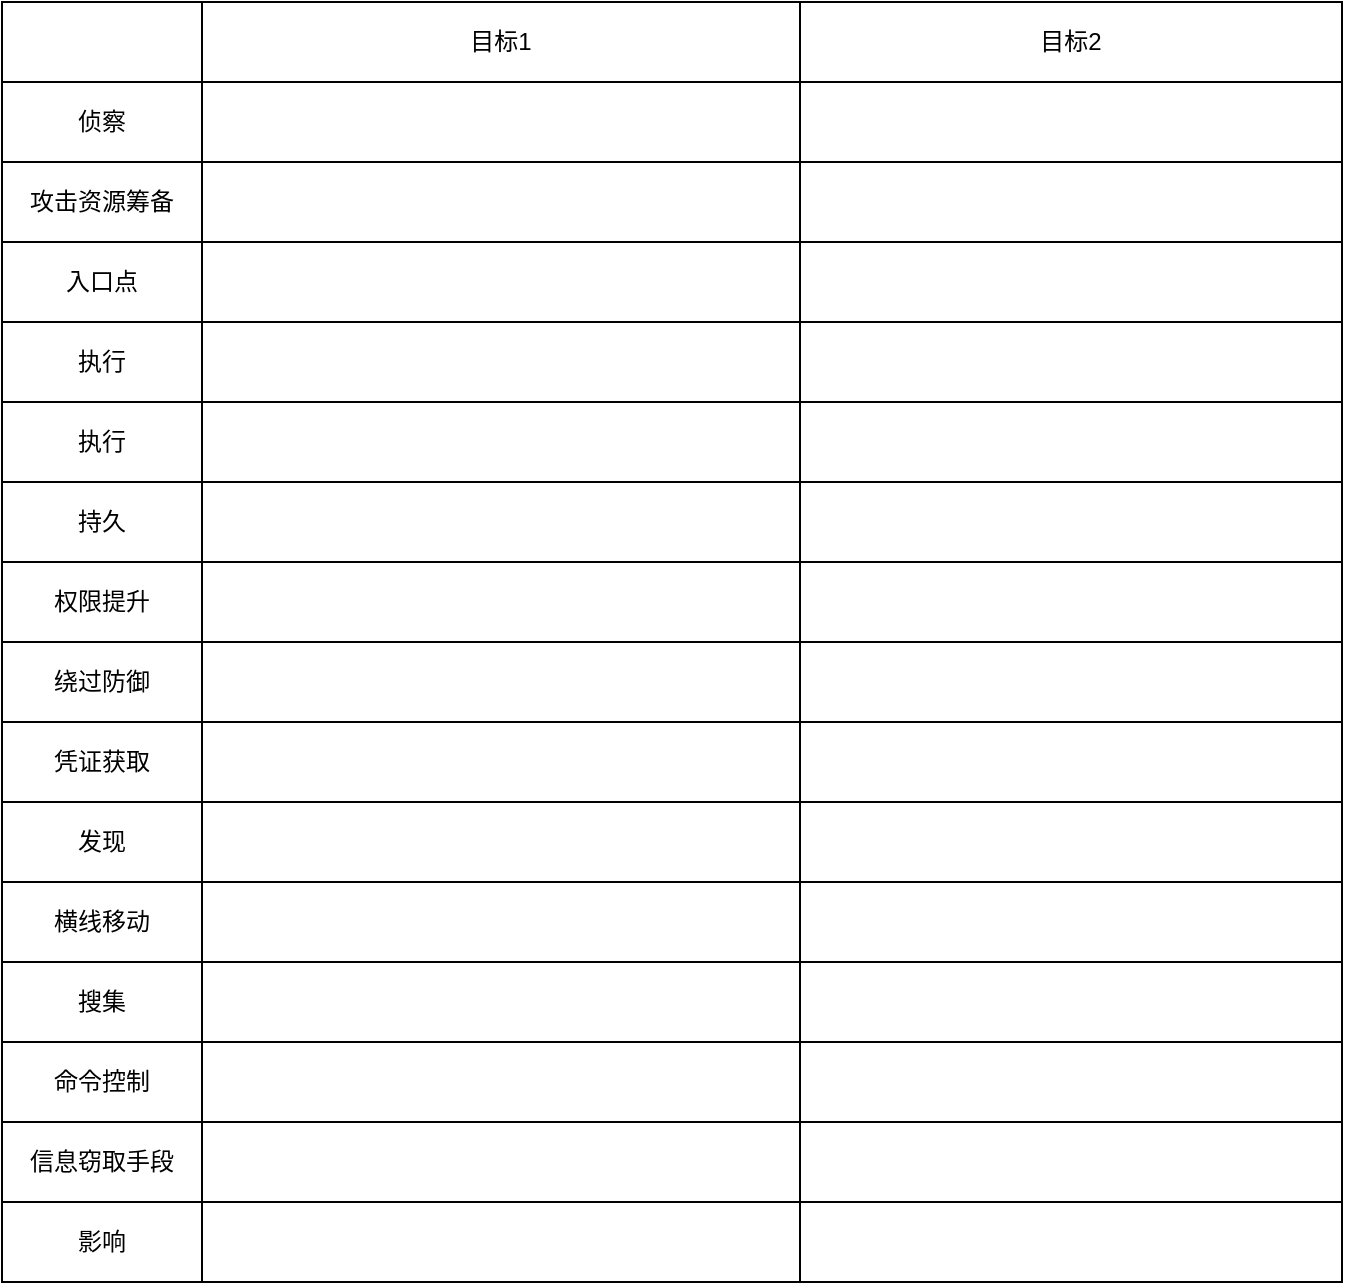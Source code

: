 <mxfile version="21.0.6" type="github">
  <diagram name="第 1 页" id="f9lIStY68VFxgaeeXOex">
    <mxGraphModel dx="1252" dy="1884" grid="1" gridSize="10" guides="1" tooltips="1" connect="1" arrows="1" fold="1" page="1" pageScale="1" pageWidth="827" pageHeight="1169" math="0" shadow="0">
      <root>
        <mxCell id="0" />
        <mxCell id="1" parent="0" />
        <mxCell id="gao_oj5QHQ_gCxG6J7-x-1" value="" style="rounded=0;whiteSpace=wrap;html=1;fontSize=17;" vertex="1" parent="1">
          <mxGeometry x="120" y="-510" width="670" height="640" as="geometry" />
        </mxCell>
        <mxCell id="gao_oj5QHQ_gCxG6J7-x-2" value="" style="shape=table;startSize=0;container=1;collapsible=0;childLayout=tableLayout;" vertex="1" parent="1">
          <mxGeometry x="120" y="-510" width="670" height="640" as="geometry" />
        </mxCell>
        <mxCell id="gao_oj5QHQ_gCxG6J7-x-3" value="" style="shape=tableRow;horizontal=0;startSize=0;swimlaneHead=0;swimlaneBody=0;strokeColor=inherit;top=0;left=0;bottom=0;right=0;collapsible=0;dropTarget=0;fillColor=none;points=[[0,0.5],[1,0.5]];portConstraint=eastwest;" vertex="1" parent="gao_oj5QHQ_gCxG6J7-x-2">
          <mxGeometry width="670" height="40" as="geometry" />
        </mxCell>
        <mxCell id="gao_oj5QHQ_gCxG6J7-x-4" value="" style="shape=partialRectangle;html=1;whiteSpace=wrap;connectable=0;strokeColor=inherit;overflow=hidden;fillColor=none;top=0;left=0;bottom=0;right=0;pointerEvents=1;" vertex="1" parent="gao_oj5QHQ_gCxG6J7-x-3">
          <mxGeometry width="100" height="40" as="geometry">
            <mxRectangle width="100" height="40" as="alternateBounds" />
          </mxGeometry>
        </mxCell>
        <mxCell id="gao_oj5QHQ_gCxG6J7-x-5" value="目标1" style="shape=partialRectangle;html=1;whiteSpace=wrap;connectable=0;strokeColor=inherit;overflow=hidden;fillColor=none;top=0;left=0;bottom=0;right=0;pointerEvents=1;" vertex="1" parent="gao_oj5QHQ_gCxG6J7-x-3">
          <mxGeometry x="100" width="299" height="40" as="geometry">
            <mxRectangle width="299" height="40" as="alternateBounds" />
          </mxGeometry>
        </mxCell>
        <mxCell id="gao_oj5QHQ_gCxG6J7-x-6" value="目标2" style="shape=partialRectangle;html=1;whiteSpace=wrap;connectable=0;strokeColor=inherit;overflow=hidden;fillColor=none;top=0;left=0;bottom=0;right=0;pointerEvents=1;" vertex="1" parent="gao_oj5QHQ_gCxG6J7-x-3">
          <mxGeometry x="399" width="271" height="40" as="geometry">
            <mxRectangle width="271" height="40" as="alternateBounds" />
          </mxGeometry>
        </mxCell>
        <mxCell id="gao_oj5QHQ_gCxG6J7-x-7" value="" style="shape=tableRow;horizontal=0;startSize=0;swimlaneHead=0;swimlaneBody=0;strokeColor=inherit;top=0;left=0;bottom=0;right=0;collapsible=0;dropTarget=0;fillColor=none;points=[[0,0.5],[1,0.5]];portConstraint=eastwest;" vertex="1" parent="gao_oj5QHQ_gCxG6J7-x-2">
          <mxGeometry y="40" width="670" height="40" as="geometry" />
        </mxCell>
        <mxCell id="gao_oj5QHQ_gCxG6J7-x-8" value="侦察" style="shape=partialRectangle;html=1;whiteSpace=wrap;connectable=0;strokeColor=inherit;overflow=hidden;fillColor=none;top=0;left=0;bottom=0;right=0;pointerEvents=1;" vertex="1" parent="gao_oj5QHQ_gCxG6J7-x-7">
          <mxGeometry width="100" height="40" as="geometry">
            <mxRectangle width="100" height="40" as="alternateBounds" />
          </mxGeometry>
        </mxCell>
        <mxCell id="gao_oj5QHQ_gCxG6J7-x-9" value="" style="shape=partialRectangle;html=1;whiteSpace=wrap;connectable=0;strokeColor=inherit;overflow=hidden;fillColor=none;top=0;left=0;bottom=0;right=0;pointerEvents=1;" vertex="1" parent="gao_oj5QHQ_gCxG6J7-x-7">
          <mxGeometry x="100" width="299" height="40" as="geometry">
            <mxRectangle width="299" height="40" as="alternateBounds" />
          </mxGeometry>
        </mxCell>
        <mxCell id="gao_oj5QHQ_gCxG6J7-x-10" value="" style="shape=partialRectangle;html=1;whiteSpace=wrap;connectable=0;strokeColor=inherit;overflow=hidden;fillColor=none;top=0;left=0;bottom=0;right=0;pointerEvents=1;" vertex="1" parent="gao_oj5QHQ_gCxG6J7-x-7">
          <mxGeometry x="399" width="271" height="40" as="geometry">
            <mxRectangle width="271" height="40" as="alternateBounds" />
          </mxGeometry>
        </mxCell>
        <mxCell id="gao_oj5QHQ_gCxG6J7-x-11" value="" style="shape=tableRow;horizontal=0;startSize=0;swimlaneHead=0;swimlaneBody=0;strokeColor=inherit;top=0;left=0;bottom=0;right=0;collapsible=0;dropTarget=0;fillColor=none;points=[[0,0.5],[1,0.5]];portConstraint=eastwest;" vertex="1" parent="gao_oj5QHQ_gCxG6J7-x-2">
          <mxGeometry y="80" width="670" height="40" as="geometry" />
        </mxCell>
        <mxCell id="gao_oj5QHQ_gCxG6J7-x-12" value="攻击资源筹备" style="shape=partialRectangle;html=1;whiteSpace=wrap;connectable=0;strokeColor=inherit;overflow=hidden;fillColor=none;top=0;left=0;bottom=0;right=0;pointerEvents=1;" vertex="1" parent="gao_oj5QHQ_gCxG6J7-x-11">
          <mxGeometry width="100" height="40" as="geometry">
            <mxRectangle width="100" height="40" as="alternateBounds" />
          </mxGeometry>
        </mxCell>
        <mxCell id="gao_oj5QHQ_gCxG6J7-x-13" value="" style="shape=partialRectangle;html=1;whiteSpace=wrap;connectable=0;strokeColor=inherit;overflow=hidden;fillColor=none;top=0;left=0;bottom=0;right=0;pointerEvents=1;" vertex="1" parent="gao_oj5QHQ_gCxG6J7-x-11">
          <mxGeometry x="100" width="299" height="40" as="geometry">
            <mxRectangle width="299" height="40" as="alternateBounds" />
          </mxGeometry>
        </mxCell>
        <mxCell id="gao_oj5QHQ_gCxG6J7-x-14" value="" style="shape=partialRectangle;html=1;whiteSpace=wrap;connectable=0;strokeColor=inherit;overflow=hidden;fillColor=none;top=0;left=0;bottom=0;right=0;pointerEvents=1;" vertex="1" parent="gao_oj5QHQ_gCxG6J7-x-11">
          <mxGeometry x="399" width="271" height="40" as="geometry">
            <mxRectangle width="271" height="40" as="alternateBounds" />
          </mxGeometry>
        </mxCell>
        <mxCell id="gao_oj5QHQ_gCxG6J7-x-15" value="" style="shape=tableRow;horizontal=0;startSize=0;swimlaneHead=0;swimlaneBody=0;strokeColor=inherit;top=0;left=0;bottom=0;right=0;collapsible=0;dropTarget=0;fillColor=none;points=[[0,0.5],[1,0.5]];portConstraint=eastwest;" vertex="1" parent="gao_oj5QHQ_gCxG6J7-x-2">
          <mxGeometry y="120" width="670" height="40" as="geometry" />
        </mxCell>
        <mxCell id="gao_oj5QHQ_gCxG6J7-x-16" value="入口点" style="shape=partialRectangle;html=1;whiteSpace=wrap;connectable=0;strokeColor=inherit;overflow=hidden;fillColor=none;top=0;left=0;bottom=0;right=0;pointerEvents=1;" vertex="1" parent="gao_oj5QHQ_gCxG6J7-x-15">
          <mxGeometry width="100" height="40" as="geometry">
            <mxRectangle width="100" height="40" as="alternateBounds" />
          </mxGeometry>
        </mxCell>
        <mxCell id="gao_oj5QHQ_gCxG6J7-x-17" value="" style="shape=partialRectangle;html=1;whiteSpace=wrap;connectable=0;strokeColor=inherit;overflow=hidden;fillColor=none;top=0;left=0;bottom=0;right=0;pointerEvents=1;" vertex="1" parent="gao_oj5QHQ_gCxG6J7-x-15">
          <mxGeometry x="100" width="299" height="40" as="geometry">
            <mxRectangle width="299" height="40" as="alternateBounds" />
          </mxGeometry>
        </mxCell>
        <mxCell id="gao_oj5QHQ_gCxG6J7-x-18" value="" style="shape=partialRectangle;html=1;whiteSpace=wrap;connectable=0;strokeColor=inherit;overflow=hidden;fillColor=none;top=0;left=0;bottom=0;right=0;pointerEvents=1;" vertex="1" parent="gao_oj5QHQ_gCxG6J7-x-15">
          <mxGeometry x="399" width="271" height="40" as="geometry">
            <mxRectangle width="271" height="40" as="alternateBounds" />
          </mxGeometry>
        </mxCell>
        <mxCell id="gao_oj5QHQ_gCxG6J7-x-19" value="" style="shape=tableRow;horizontal=0;startSize=0;swimlaneHead=0;swimlaneBody=0;strokeColor=inherit;top=0;left=0;bottom=0;right=0;collapsible=0;dropTarget=0;fillColor=none;points=[[0,0.5],[1,0.5]];portConstraint=eastwest;" vertex="1" parent="gao_oj5QHQ_gCxG6J7-x-2">
          <mxGeometry y="160" width="670" height="40" as="geometry" />
        </mxCell>
        <mxCell id="gao_oj5QHQ_gCxG6J7-x-20" value="执行" style="shape=partialRectangle;html=1;whiteSpace=wrap;connectable=0;strokeColor=inherit;overflow=hidden;fillColor=none;top=0;left=0;bottom=0;right=0;pointerEvents=1;" vertex="1" parent="gao_oj5QHQ_gCxG6J7-x-19">
          <mxGeometry width="100" height="40" as="geometry">
            <mxRectangle width="100" height="40" as="alternateBounds" />
          </mxGeometry>
        </mxCell>
        <mxCell id="gao_oj5QHQ_gCxG6J7-x-21" value="" style="shape=partialRectangle;html=1;whiteSpace=wrap;connectable=0;strokeColor=inherit;overflow=hidden;fillColor=none;top=0;left=0;bottom=0;right=0;pointerEvents=1;" vertex="1" parent="gao_oj5QHQ_gCxG6J7-x-19">
          <mxGeometry x="100" width="299" height="40" as="geometry">
            <mxRectangle width="299" height="40" as="alternateBounds" />
          </mxGeometry>
        </mxCell>
        <mxCell id="gao_oj5QHQ_gCxG6J7-x-22" value="" style="shape=partialRectangle;html=1;whiteSpace=wrap;connectable=0;strokeColor=inherit;overflow=hidden;fillColor=none;top=0;left=0;bottom=0;right=0;pointerEvents=1;" vertex="1" parent="gao_oj5QHQ_gCxG6J7-x-19">
          <mxGeometry x="399" width="271" height="40" as="geometry">
            <mxRectangle width="271" height="40" as="alternateBounds" />
          </mxGeometry>
        </mxCell>
        <mxCell id="gao_oj5QHQ_gCxG6J7-x-23" value="" style="shape=tableRow;horizontal=0;startSize=0;swimlaneHead=0;swimlaneBody=0;strokeColor=inherit;top=0;left=0;bottom=0;right=0;collapsible=0;dropTarget=0;fillColor=none;points=[[0,0.5],[1,0.5]];portConstraint=eastwest;" vertex="1" parent="gao_oj5QHQ_gCxG6J7-x-2">
          <mxGeometry y="200" width="670" height="40" as="geometry" />
        </mxCell>
        <mxCell id="gao_oj5QHQ_gCxG6J7-x-24" value="执行" style="shape=partialRectangle;html=1;whiteSpace=wrap;connectable=0;strokeColor=inherit;overflow=hidden;fillColor=none;top=0;left=0;bottom=0;right=0;pointerEvents=1;" vertex="1" parent="gao_oj5QHQ_gCxG6J7-x-23">
          <mxGeometry width="100" height="40" as="geometry">
            <mxRectangle width="100" height="40" as="alternateBounds" />
          </mxGeometry>
        </mxCell>
        <mxCell id="gao_oj5QHQ_gCxG6J7-x-25" value="" style="shape=partialRectangle;html=1;whiteSpace=wrap;connectable=0;strokeColor=inherit;overflow=hidden;fillColor=none;top=0;left=0;bottom=0;right=0;pointerEvents=1;" vertex="1" parent="gao_oj5QHQ_gCxG6J7-x-23">
          <mxGeometry x="100" width="299" height="40" as="geometry">
            <mxRectangle width="299" height="40" as="alternateBounds" />
          </mxGeometry>
        </mxCell>
        <mxCell id="gao_oj5QHQ_gCxG6J7-x-26" value="" style="shape=partialRectangle;html=1;whiteSpace=wrap;connectable=0;strokeColor=inherit;overflow=hidden;fillColor=none;top=0;left=0;bottom=0;right=0;pointerEvents=1;" vertex="1" parent="gao_oj5QHQ_gCxG6J7-x-23">
          <mxGeometry x="399" width="271" height="40" as="geometry">
            <mxRectangle width="271" height="40" as="alternateBounds" />
          </mxGeometry>
        </mxCell>
        <mxCell id="gao_oj5QHQ_gCxG6J7-x-27" value="" style="shape=tableRow;horizontal=0;startSize=0;swimlaneHead=0;swimlaneBody=0;strokeColor=inherit;top=0;left=0;bottom=0;right=0;collapsible=0;dropTarget=0;fillColor=none;points=[[0,0.5],[1,0.5]];portConstraint=eastwest;" vertex="1" parent="gao_oj5QHQ_gCxG6J7-x-2">
          <mxGeometry y="240" width="670" height="40" as="geometry" />
        </mxCell>
        <mxCell id="gao_oj5QHQ_gCxG6J7-x-28" value="持久" style="shape=partialRectangle;html=1;whiteSpace=wrap;connectable=0;strokeColor=inherit;overflow=hidden;fillColor=none;top=0;left=0;bottom=0;right=0;pointerEvents=1;" vertex="1" parent="gao_oj5QHQ_gCxG6J7-x-27">
          <mxGeometry width="100" height="40" as="geometry">
            <mxRectangle width="100" height="40" as="alternateBounds" />
          </mxGeometry>
        </mxCell>
        <mxCell id="gao_oj5QHQ_gCxG6J7-x-29" value="" style="shape=partialRectangle;html=1;whiteSpace=wrap;connectable=0;strokeColor=inherit;overflow=hidden;fillColor=none;top=0;left=0;bottom=0;right=0;pointerEvents=1;" vertex="1" parent="gao_oj5QHQ_gCxG6J7-x-27">
          <mxGeometry x="100" width="299" height="40" as="geometry">
            <mxRectangle width="299" height="40" as="alternateBounds" />
          </mxGeometry>
        </mxCell>
        <mxCell id="gao_oj5QHQ_gCxG6J7-x-30" value="" style="shape=partialRectangle;html=1;whiteSpace=wrap;connectable=0;strokeColor=inherit;overflow=hidden;fillColor=none;top=0;left=0;bottom=0;right=0;pointerEvents=1;" vertex="1" parent="gao_oj5QHQ_gCxG6J7-x-27">
          <mxGeometry x="399" width="271" height="40" as="geometry">
            <mxRectangle width="271" height="40" as="alternateBounds" />
          </mxGeometry>
        </mxCell>
        <mxCell id="gao_oj5QHQ_gCxG6J7-x-31" value="" style="shape=tableRow;horizontal=0;startSize=0;swimlaneHead=0;swimlaneBody=0;strokeColor=inherit;top=0;left=0;bottom=0;right=0;collapsible=0;dropTarget=0;fillColor=none;points=[[0,0.5],[1,0.5]];portConstraint=eastwest;" vertex="1" parent="gao_oj5QHQ_gCxG6J7-x-2">
          <mxGeometry y="280" width="670" height="40" as="geometry" />
        </mxCell>
        <mxCell id="gao_oj5QHQ_gCxG6J7-x-32" value="权限提升" style="shape=partialRectangle;html=1;whiteSpace=wrap;connectable=0;strokeColor=inherit;overflow=hidden;fillColor=none;top=0;left=0;bottom=0;right=0;pointerEvents=1;" vertex="1" parent="gao_oj5QHQ_gCxG6J7-x-31">
          <mxGeometry width="100" height="40" as="geometry">
            <mxRectangle width="100" height="40" as="alternateBounds" />
          </mxGeometry>
        </mxCell>
        <mxCell id="gao_oj5QHQ_gCxG6J7-x-33" value="" style="shape=partialRectangle;html=1;whiteSpace=wrap;connectable=0;strokeColor=inherit;overflow=hidden;fillColor=none;top=0;left=0;bottom=0;right=0;pointerEvents=1;" vertex="1" parent="gao_oj5QHQ_gCxG6J7-x-31">
          <mxGeometry x="100" width="299" height="40" as="geometry">
            <mxRectangle width="299" height="40" as="alternateBounds" />
          </mxGeometry>
        </mxCell>
        <mxCell id="gao_oj5QHQ_gCxG6J7-x-34" value="" style="shape=partialRectangle;html=1;whiteSpace=wrap;connectable=0;strokeColor=inherit;overflow=hidden;fillColor=none;top=0;left=0;bottom=0;right=0;pointerEvents=1;" vertex="1" parent="gao_oj5QHQ_gCxG6J7-x-31">
          <mxGeometry x="399" width="271" height="40" as="geometry">
            <mxRectangle width="271" height="40" as="alternateBounds" />
          </mxGeometry>
        </mxCell>
        <mxCell id="gao_oj5QHQ_gCxG6J7-x-35" value="" style="shape=tableRow;horizontal=0;startSize=0;swimlaneHead=0;swimlaneBody=0;strokeColor=inherit;top=0;left=0;bottom=0;right=0;collapsible=0;dropTarget=0;fillColor=none;points=[[0,0.5],[1,0.5]];portConstraint=eastwest;" vertex="1" parent="gao_oj5QHQ_gCxG6J7-x-2">
          <mxGeometry y="320" width="670" height="40" as="geometry" />
        </mxCell>
        <mxCell id="gao_oj5QHQ_gCxG6J7-x-36" value="绕过防御" style="shape=partialRectangle;html=1;whiteSpace=wrap;connectable=0;strokeColor=inherit;overflow=hidden;fillColor=none;top=0;left=0;bottom=0;right=0;pointerEvents=1;" vertex="1" parent="gao_oj5QHQ_gCxG6J7-x-35">
          <mxGeometry width="100" height="40" as="geometry">
            <mxRectangle width="100" height="40" as="alternateBounds" />
          </mxGeometry>
        </mxCell>
        <mxCell id="gao_oj5QHQ_gCxG6J7-x-37" value="" style="shape=partialRectangle;html=1;whiteSpace=wrap;connectable=0;strokeColor=inherit;overflow=hidden;fillColor=none;top=0;left=0;bottom=0;right=0;pointerEvents=1;" vertex="1" parent="gao_oj5QHQ_gCxG6J7-x-35">
          <mxGeometry x="100" width="299" height="40" as="geometry">
            <mxRectangle width="299" height="40" as="alternateBounds" />
          </mxGeometry>
        </mxCell>
        <mxCell id="gao_oj5QHQ_gCxG6J7-x-38" value="" style="shape=partialRectangle;html=1;whiteSpace=wrap;connectable=0;strokeColor=inherit;overflow=hidden;fillColor=none;top=0;left=0;bottom=0;right=0;pointerEvents=1;" vertex="1" parent="gao_oj5QHQ_gCxG6J7-x-35">
          <mxGeometry x="399" width="271" height="40" as="geometry">
            <mxRectangle width="271" height="40" as="alternateBounds" />
          </mxGeometry>
        </mxCell>
        <mxCell id="gao_oj5QHQ_gCxG6J7-x-39" value="" style="shape=tableRow;horizontal=0;startSize=0;swimlaneHead=0;swimlaneBody=0;strokeColor=inherit;top=0;left=0;bottom=0;right=0;collapsible=0;dropTarget=0;fillColor=none;points=[[0,0.5],[1,0.5]];portConstraint=eastwest;" vertex="1" parent="gao_oj5QHQ_gCxG6J7-x-2">
          <mxGeometry y="360" width="670" height="40" as="geometry" />
        </mxCell>
        <mxCell id="gao_oj5QHQ_gCxG6J7-x-40" value="凭证获取" style="shape=partialRectangle;html=1;whiteSpace=wrap;connectable=0;strokeColor=inherit;overflow=hidden;fillColor=none;top=0;left=0;bottom=0;right=0;pointerEvents=1;" vertex="1" parent="gao_oj5QHQ_gCxG6J7-x-39">
          <mxGeometry width="100" height="40" as="geometry">
            <mxRectangle width="100" height="40" as="alternateBounds" />
          </mxGeometry>
        </mxCell>
        <mxCell id="gao_oj5QHQ_gCxG6J7-x-41" value="" style="shape=partialRectangle;html=1;whiteSpace=wrap;connectable=0;strokeColor=inherit;overflow=hidden;fillColor=none;top=0;left=0;bottom=0;right=0;pointerEvents=1;" vertex="1" parent="gao_oj5QHQ_gCxG6J7-x-39">
          <mxGeometry x="100" width="299" height="40" as="geometry">
            <mxRectangle width="299" height="40" as="alternateBounds" />
          </mxGeometry>
        </mxCell>
        <mxCell id="gao_oj5QHQ_gCxG6J7-x-42" value="" style="shape=partialRectangle;html=1;whiteSpace=wrap;connectable=0;strokeColor=inherit;overflow=hidden;fillColor=none;top=0;left=0;bottom=0;right=0;pointerEvents=1;" vertex="1" parent="gao_oj5QHQ_gCxG6J7-x-39">
          <mxGeometry x="399" width="271" height="40" as="geometry">
            <mxRectangle width="271" height="40" as="alternateBounds" />
          </mxGeometry>
        </mxCell>
        <mxCell id="gao_oj5QHQ_gCxG6J7-x-43" value="" style="shape=tableRow;horizontal=0;startSize=0;swimlaneHead=0;swimlaneBody=0;strokeColor=inherit;top=0;left=0;bottom=0;right=0;collapsible=0;dropTarget=0;fillColor=none;points=[[0,0.5],[1,0.5]];portConstraint=eastwest;" vertex="1" parent="gao_oj5QHQ_gCxG6J7-x-2">
          <mxGeometry y="400" width="670" height="40" as="geometry" />
        </mxCell>
        <mxCell id="gao_oj5QHQ_gCxG6J7-x-44" value="发现" style="shape=partialRectangle;html=1;whiteSpace=wrap;connectable=0;strokeColor=inherit;overflow=hidden;fillColor=none;top=0;left=0;bottom=0;right=0;pointerEvents=1;" vertex="1" parent="gao_oj5QHQ_gCxG6J7-x-43">
          <mxGeometry width="100" height="40" as="geometry">
            <mxRectangle width="100" height="40" as="alternateBounds" />
          </mxGeometry>
        </mxCell>
        <mxCell id="gao_oj5QHQ_gCxG6J7-x-45" value="" style="shape=partialRectangle;html=1;whiteSpace=wrap;connectable=0;strokeColor=inherit;overflow=hidden;fillColor=none;top=0;left=0;bottom=0;right=0;pointerEvents=1;" vertex="1" parent="gao_oj5QHQ_gCxG6J7-x-43">
          <mxGeometry x="100" width="299" height="40" as="geometry">
            <mxRectangle width="299" height="40" as="alternateBounds" />
          </mxGeometry>
        </mxCell>
        <mxCell id="gao_oj5QHQ_gCxG6J7-x-46" value="" style="shape=partialRectangle;html=1;whiteSpace=wrap;connectable=0;strokeColor=inherit;overflow=hidden;fillColor=none;top=0;left=0;bottom=0;right=0;pointerEvents=1;" vertex="1" parent="gao_oj5QHQ_gCxG6J7-x-43">
          <mxGeometry x="399" width="271" height="40" as="geometry">
            <mxRectangle width="271" height="40" as="alternateBounds" />
          </mxGeometry>
        </mxCell>
        <mxCell id="gao_oj5QHQ_gCxG6J7-x-47" value="" style="shape=tableRow;horizontal=0;startSize=0;swimlaneHead=0;swimlaneBody=0;strokeColor=inherit;top=0;left=0;bottom=0;right=0;collapsible=0;dropTarget=0;fillColor=none;points=[[0,0.5],[1,0.5]];portConstraint=eastwest;" vertex="1" parent="gao_oj5QHQ_gCxG6J7-x-2">
          <mxGeometry y="440" width="670" height="40" as="geometry" />
        </mxCell>
        <mxCell id="gao_oj5QHQ_gCxG6J7-x-48" value="横线移动" style="shape=partialRectangle;html=1;whiteSpace=wrap;connectable=0;strokeColor=inherit;overflow=hidden;fillColor=none;top=0;left=0;bottom=0;right=0;pointerEvents=1;" vertex="1" parent="gao_oj5QHQ_gCxG6J7-x-47">
          <mxGeometry width="100" height="40" as="geometry">
            <mxRectangle width="100" height="40" as="alternateBounds" />
          </mxGeometry>
        </mxCell>
        <mxCell id="gao_oj5QHQ_gCxG6J7-x-49" value="" style="shape=partialRectangle;html=1;whiteSpace=wrap;connectable=0;strokeColor=inherit;overflow=hidden;fillColor=none;top=0;left=0;bottom=0;right=0;pointerEvents=1;" vertex="1" parent="gao_oj5QHQ_gCxG6J7-x-47">
          <mxGeometry x="100" width="299" height="40" as="geometry">
            <mxRectangle width="299" height="40" as="alternateBounds" />
          </mxGeometry>
        </mxCell>
        <mxCell id="gao_oj5QHQ_gCxG6J7-x-50" value="" style="shape=partialRectangle;html=1;whiteSpace=wrap;connectable=0;strokeColor=inherit;overflow=hidden;fillColor=none;top=0;left=0;bottom=0;right=0;pointerEvents=1;" vertex="1" parent="gao_oj5QHQ_gCxG6J7-x-47">
          <mxGeometry x="399" width="271" height="40" as="geometry">
            <mxRectangle width="271" height="40" as="alternateBounds" />
          </mxGeometry>
        </mxCell>
        <mxCell id="gao_oj5QHQ_gCxG6J7-x-51" value="" style="shape=tableRow;horizontal=0;startSize=0;swimlaneHead=0;swimlaneBody=0;strokeColor=inherit;top=0;left=0;bottom=0;right=0;collapsible=0;dropTarget=0;fillColor=none;points=[[0,0.5],[1,0.5]];portConstraint=eastwest;" vertex="1" parent="gao_oj5QHQ_gCxG6J7-x-2">
          <mxGeometry y="480" width="670" height="40" as="geometry" />
        </mxCell>
        <mxCell id="gao_oj5QHQ_gCxG6J7-x-52" value="搜集" style="shape=partialRectangle;html=1;whiteSpace=wrap;connectable=0;strokeColor=inherit;overflow=hidden;fillColor=none;top=0;left=0;bottom=0;right=0;pointerEvents=1;" vertex="1" parent="gao_oj5QHQ_gCxG6J7-x-51">
          <mxGeometry width="100" height="40" as="geometry">
            <mxRectangle width="100" height="40" as="alternateBounds" />
          </mxGeometry>
        </mxCell>
        <mxCell id="gao_oj5QHQ_gCxG6J7-x-53" value="" style="shape=partialRectangle;html=1;whiteSpace=wrap;connectable=0;strokeColor=inherit;overflow=hidden;fillColor=none;top=0;left=0;bottom=0;right=0;pointerEvents=1;" vertex="1" parent="gao_oj5QHQ_gCxG6J7-x-51">
          <mxGeometry x="100" width="299" height="40" as="geometry">
            <mxRectangle width="299" height="40" as="alternateBounds" />
          </mxGeometry>
        </mxCell>
        <mxCell id="gao_oj5QHQ_gCxG6J7-x-54" value="" style="shape=partialRectangle;html=1;whiteSpace=wrap;connectable=0;strokeColor=inherit;overflow=hidden;fillColor=none;top=0;left=0;bottom=0;right=0;pointerEvents=1;" vertex="1" parent="gao_oj5QHQ_gCxG6J7-x-51">
          <mxGeometry x="399" width="271" height="40" as="geometry">
            <mxRectangle width="271" height="40" as="alternateBounds" />
          </mxGeometry>
        </mxCell>
        <mxCell id="gao_oj5QHQ_gCxG6J7-x-55" value="" style="shape=tableRow;horizontal=0;startSize=0;swimlaneHead=0;swimlaneBody=0;strokeColor=inherit;top=0;left=0;bottom=0;right=0;collapsible=0;dropTarget=0;fillColor=none;points=[[0,0.5],[1,0.5]];portConstraint=eastwest;" vertex="1" parent="gao_oj5QHQ_gCxG6J7-x-2">
          <mxGeometry y="520" width="670" height="40" as="geometry" />
        </mxCell>
        <mxCell id="gao_oj5QHQ_gCxG6J7-x-56" value="命令控制" style="shape=partialRectangle;html=1;whiteSpace=wrap;connectable=0;strokeColor=inherit;overflow=hidden;fillColor=none;top=0;left=0;bottom=0;right=0;pointerEvents=1;" vertex="1" parent="gao_oj5QHQ_gCxG6J7-x-55">
          <mxGeometry width="100" height="40" as="geometry">
            <mxRectangle width="100" height="40" as="alternateBounds" />
          </mxGeometry>
        </mxCell>
        <mxCell id="gao_oj5QHQ_gCxG6J7-x-57" value="" style="shape=partialRectangle;html=1;whiteSpace=wrap;connectable=0;strokeColor=inherit;overflow=hidden;fillColor=none;top=0;left=0;bottom=0;right=0;pointerEvents=1;" vertex="1" parent="gao_oj5QHQ_gCxG6J7-x-55">
          <mxGeometry x="100" width="299" height="40" as="geometry">
            <mxRectangle width="299" height="40" as="alternateBounds" />
          </mxGeometry>
        </mxCell>
        <mxCell id="gao_oj5QHQ_gCxG6J7-x-58" value="" style="shape=partialRectangle;html=1;whiteSpace=wrap;connectable=0;strokeColor=inherit;overflow=hidden;fillColor=none;top=0;left=0;bottom=0;right=0;pointerEvents=1;" vertex="1" parent="gao_oj5QHQ_gCxG6J7-x-55">
          <mxGeometry x="399" width="271" height="40" as="geometry">
            <mxRectangle width="271" height="40" as="alternateBounds" />
          </mxGeometry>
        </mxCell>
        <mxCell id="gao_oj5QHQ_gCxG6J7-x-59" value="" style="shape=tableRow;horizontal=0;startSize=0;swimlaneHead=0;swimlaneBody=0;strokeColor=inherit;top=0;left=0;bottom=0;right=0;collapsible=0;dropTarget=0;fillColor=none;points=[[0,0.5],[1,0.5]];portConstraint=eastwest;" vertex="1" parent="gao_oj5QHQ_gCxG6J7-x-2">
          <mxGeometry y="560" width="670" height="40" as="geometry" />
        </mxCell>
        <mxCell id="gao_oj5QHQ_gCxG6J7-x-60" value="信息窃取手段" style="shape=partialRectangle;html=1;whiteSpace=wrap;connectable=0;strokeColor=inherit;overflow=hidden;fillColor=none;top=0;left=0;bottom=0;right=0;pointerEvents=1;" vertex="1" parent="gao_oj5QHQ_gCxG6J7-x-59">
          <mxGeometry width="100" height="40" as="geometry">
            <mxRectangle width="100" height="40" as="alternateBounds" />
          </mxGeometry>
        </mxCell>
        <mxCell id="gao_oj5QHQ_gCxG6J7-x-61" value="" style="shape=partialRectangle;html=1;whiteSpace=wrap;connectable=0;strokeColor=inherit;overflow=hidden;fillColor=none;top=0;left=0;bottom=0;right=0;pointerEvents=1;" vertex="1" parent="gao_oj5QHQ_gCxG6J7-x-59">
          <mxGeometry x="100" width="299" height="40" as="geometry">
            <mxRectangle width="299" height="40" as="alternateBounds" />
          </mxGeometry>
        </mxCell>
        <mxCell id="gao_oj5QHQ_gCxG6J7-x-62" value="" style="shape=partialRectangle;html=1;whiteSpace=wrap;connectable=0;strokeColor=inherit;overflow=hidden;fillColor=none;top=0;left=0;bottom=0;right=0;pointerEvents=1;" vertex="1" parent="gao_oj5QHQ_gCxG6J7-x-59">
          <mxGeometry x="399" width="271" height="40" as="geometry">
            <mxRectangle width="271" height="40" as="alternateBounds" />
          </mxGeometry>
        </mxCell>
        <mxCell id="gao_oj5QHQ_gCxG6J7-x-63" value="" style="shape=tableRow;horizontal=0;startSize=0;swimlaneHead=0;swimlaneBody=0;strokeColor=inherit;top=0;left=0;bottom=0;right=0;collapsible=0;dropTarget=0;fillColor=none;points=[[0,0.5],[1,0.5]];portConstraint=eastwest;" vertex="1" parent="gao_oj5QHQ_gCxG6J7-x-2">
          <mxGeometry y="600" width="670" height="40" as="geometry" />
        </mxCell>
        <mxCell id="gao_oj5QHQ_gCxG6J7-x-64" value="影响" style="shape=partialRectangle;html=1;whiteSpace=wrap;connectable=0;strokeColor=inherit;overflow=hidden;fillColor=none;top=0;left=0;bottom=0;right=0;pointerEvents=1;" vertex="1" parent="gao_oj5QHQ_gCxG6J7-x-63">
          <mxGeometry width="100" height="40" as="geometry">
            <mxRectangle width="100" height="40" as="alternateBounds" />
          </mxGeometry>
        </mxCell>
        <mxCell id="gao_oj5QHQ_gCxG6J7-x-65" value="" style="shape=partialRectangle;html=1;whiteSpace=wrap;connectable=0;strokeColor=inherit;overflow=hidden;fillColor=none;top=0;left=0;bottom=0;right=0;pointerEvents=1;" vertex="1" parent="gao_oj5QHQ_gCxG6J7-x-63">
          <mxGeometry x="100" width="299" height="40" as="geometry">
            <mxRectangle width="299" height="40" as="alternateBounds" />
          </mxGeometry>
        </mxCell>
        <mxCell id="gao_oj5QHQ_gCxG6J7-x-66" value="" style="shape=partialRectangle;html=1;whiteSpace=wrap;connectable=0;strokeColor=inherit;overflow=hidden;fillColor=none;top=0;left=0;bottom=0;right=0;pointerEvents=1;" vertex="1" parent="gao_oj5QHQ_gCxG6J7-x-63">
          <mxGeometry x="399" width="271" height="40" as="geometry">
            <mxRectangle width="271" height="40" as="alternateBounds" />
          </mxGeometry>
        </mxCell>
      </root>
    </mxGraphModel>
  </diagram>
</mxfile>
